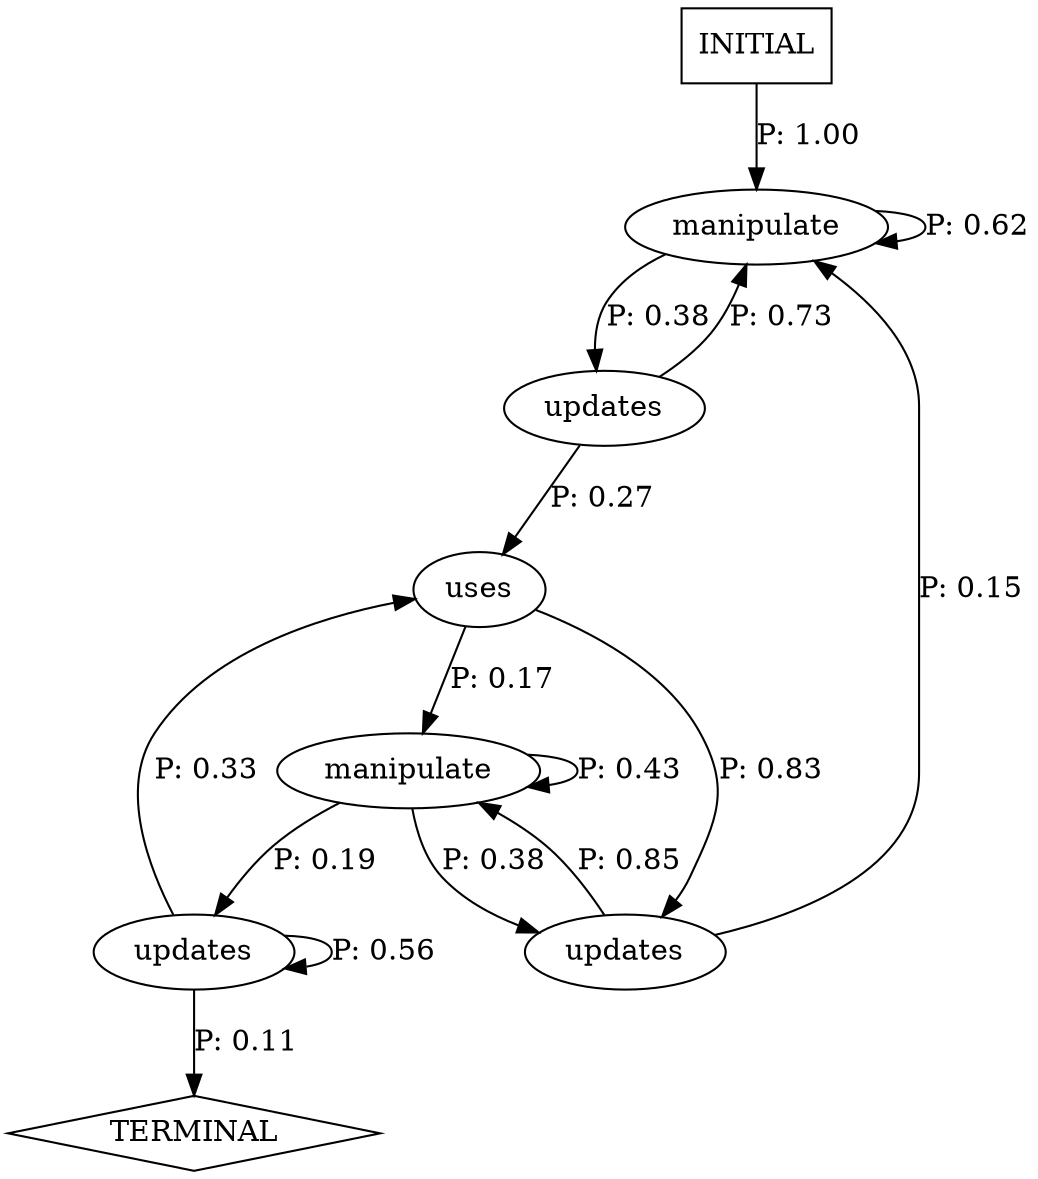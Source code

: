 digraph G {
  0 [label="manipulate"];
  1 [label="manipulate"];
  2 [label="updates"];
  3 [label="updates"];
  4 [label="updates"];
  5 [label="uses"];
  6 [label="TERMINAL",shape=diamond];
  7 [label="INITIAL",shape=box];
0->0 [label="P: 0.62"];
0->3 [label="P: 0.38"];
1->1 [label="P: 0.43"];
1->4 [label="P: 0.19"];
1->2 [label="P: 0.38"];
2->0 [label="P: 0.15"];
2->1 [label="P: 0.85"];
3->0 [label="P: 0.73"];
3->5 [label="P: 0.27"];
4->4 [label="P: 0.56"];
4->5 [label="P: 0.33"];
4->6 [label="P: 0.11"];
5->1 [label="P: 0.17"];
5->2 [label="P: 0.83"];
7->0 [label="P: 1.00"];
}
